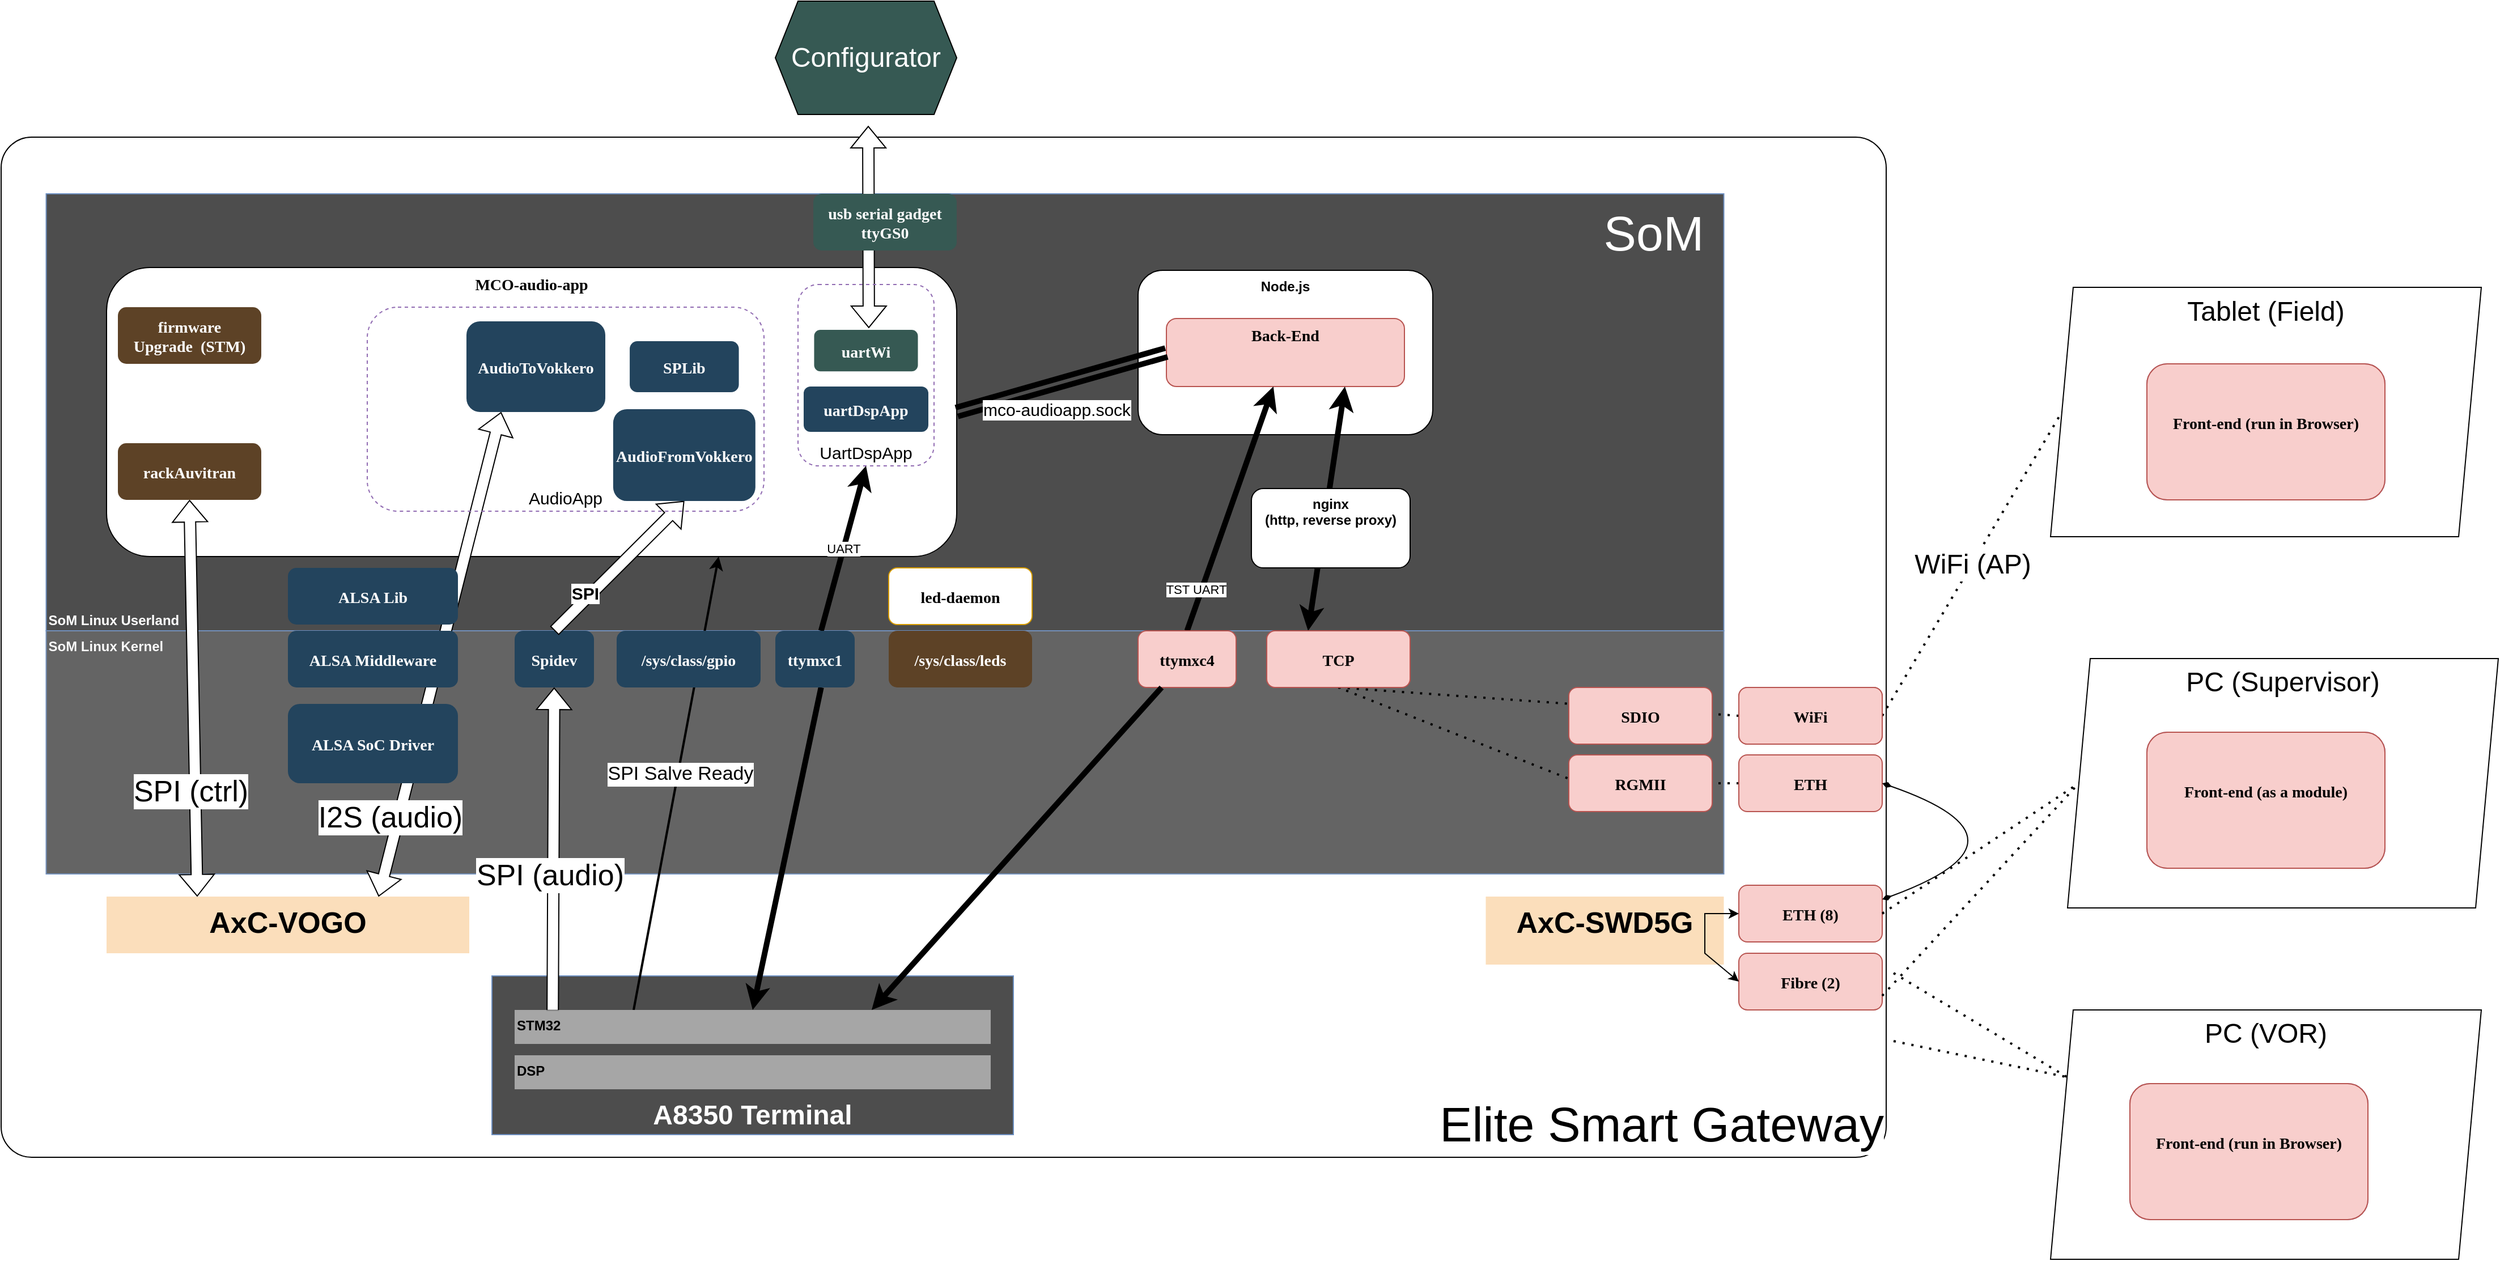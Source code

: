 <mxfile version="16.5.5" type="github">
  <diagram name="Page-1" id="2c0d36ab-eaac-3732-788b-9136903baeff">
    <mxGraphModel dx="2076" dy="1158" grid="1" gridSize="10" guides="1" tooltips="1" connect="1" arrows="1" fold="1" page="1" pageScale="1.5" pageWidth="1169" pageHeight="827" background="none" math="0" shadow="0">
      <root>
        <mxCell id="0" />
        <mxCell id="1" parent="0" />
        <mxCell id="yJEXvZF4Z7p5Rb5Mh50w-162" value="&lt;b style=&quot;font-size: 24px;&quot;&gt;&lt;font style=&quot;font-size: 24px;&quot;&gt;A8350 Terminal&lt;/font&gt;&lt;/b&gt;" style="rounded=0;whiteSpace=wrap;html=1;labelBackgroundColor=none;strokeColor=#666666;fillColor=#999999;opacity=30;verticalAlign=top;align=center;fontSize=24;fontColor=#333333;" vertex="1" parent="1">
          <mxGeometry x="1320" y="840" width="640" height="120" as="geometry" />
        </mxCell>
        <mxCell id="36HzXRvJtUE0cEunPF5f-138" value="&lt;b style=&quot;font-size: 24px;&quot;&gt;&lt;font style=&quot;font-size: 24px;&quot;&gt;A8350 Terminal&lt;/font&gt;&lt;/b&gt;" style="rounded=0;whiteSpace=wrap;html=1;labelBackgroundColor=none;strokeColor=#666666;fillColor=#BDE0F5;opacity=30;verticalAlign=top;align=center;fontSize=24;fontColor=#333333;" parent="1" vertex="1">
          <mxGeometry x="1320" y="840" width="640" height="120" as="geometry" />
        </mxCell>
        <mxCell id="yJEXvZF4Z7p5Rb5Mh50w-126" value="&lt;div style=&quot;&quot;&gt;&lt;span style=&quot;white-space: pre&quot;&gt;	&lt;/span&gt;&lt;span style=&quot;white-space: pre&quot;&gt;	&lt;/span&gt;&lt;span style=&quot;white-space: pre&quot;&gt;	&lt;/span&gt;&lt;span style=&quot;white-space: pre&quot;&gt;	&lt;/span&gt;&lt;span style=&quot;white-space: pre&quot;&gt;	&lt;/span&gt;&lt;span style=&quot;white-space: pre&quot;&gt;	&lt;/span&gt;&lt;span&gt;Elite Smart Gateway&lt;/span&gt;&lt;/div&gt;" style="rounded=1;whiteSpace=wrap;html=1;align=right;verticalAlign=bottom;fontSize=43;labelBackgroundColor=default;arcSize=3;" vertex="1" parent="1">
          <mxGeometry x="877" y="170" width="1663" height="900" as="geometry" />
        </mxCell>
        <mxCell id="yJEXvZF4Z7p5Rb5Mh50w-168" value="SoM Linux Userland" style="fillColor=#BDE0F5;strokeColor=none;opacity=30;align=left;verticalAlign=bottom;fontStyle=1;fontColor=#333333;" vertex="1" parent="1">
          <mxGeometry x="916.75" y="220" width="1480" height="385.5" as="geometry" />
        </mxCell>
        <mxCell id="yJEXvZF4Z7p5Rb5Mh50w-169" value="SoM Linux Kernel" style="fillColor=#4D4D4D;strokeColor=#6c8ebf;align=left;verticalAlign=top;fontStyle=1;" vertex="1" parent="1">
          <mxGeometry x="916.75" y="605.5" width="1480" height="214.5" as="geometry" />
        </mxCell>
        <mxCell id="yJEXvZF4Z7p5Rb5Mh50w-170" value="SoM Linux Userland" style="fillColor=#4D4D4D;strokeColor=#6c8ebf;align=left;verticalAlign=bottom;fontStyle=1;fontColor=#FFFFFF;" vertex="1" parent="1">
          <mxGeometry x="916.75" y="220" width="1480" height="385.5" as="geometry" />
        </mxCell>
        <mxCell id="yJEXvZF4Z7p5Rb5Mh50w-171" value="&lt;b style=&quot;font-size: 24px;&quot;&gt;&lt;font style=&quot;font-size: 24px;&quot;&gt;A8350 Terminal&lt;/font&gt;&lt;/b&gt;" style="rounded=0;whiteSpace=wrap;html=1;labelBackgroundColor=none;strokeColor=#6c8ebf;fillColor=#4D4D4D;verticalAlign=bottom;align=center;fontSize=24;fontColor=#FFFFFF;" vertex="1" parent="1">
          <mxGeometry x="1310" y="910" width="460" height="140" as="geometry" />
        </mxCell>
        <mxCell id="yJEXvZF4Z7p5Rb5Mh50w-172" value="DSP" style="fillColor=#FFFFFF;strokeColor=none;align=left;verticalAlign=top;fontStyle=1;fontColor=default;opacity=50;" vertex="1" parent="1">
          <mxGeometry x="1330" y="980" width="420" height="30" as="geometry" />
        </mxCell>
        <mxCell id="yJEXvZF4Z7p5Rb5Mh50w-129" value="Tablet (Field)" style="shape=parallelogram;perimeter=parallelogramPerimeter;whiteSpace=wrap;html=1;fixedSize=1;labelBackgroundColor=none;fontSize=24;size=20;verticalAlign=top;" vertex="1" parent="1">
          <mxGeometry x="2685" y="302.5" width="380" height="220" as="geometry" />
        </mxCell>
        <mxCell id="0WuZlEnzJ-5e1mdfW7h4-131" value="Node.js" style="rounded=1;whiteSpace=wrap;html=1;horizontal=1;align=center;verticalAlign=top;fontStyle=1;" parent="1" vertex="1">
          <mxGeometry x="1880" y="287.5" width="260" height="145" as="geometry" />
        </mxCell>
        <mxCell id="109" value="SoM Linux Kernel" style="fillColor=#999999;strokeColor=none;opacity=30;align=left;verticalAlign=top;fontStyle=1;fontColor=#FFFFFF;" parent="1" vertex="1">
          <mxGeometry x="916.75" y="605.5" width="1480" height="214.5" as="geometry" />
        </mxCell>
        <mxCell id="117" value="AxC-VOGO" style="fillColor=#F2931E;strokeColor=none;opacity=30;align=center;verticalAlign=top;fontStyle=1;fontSize=26;" parent="1" vertex="1">
          <mxGeometry x="970" y="840" width="320" height="50" as="geometry" />
        </mxCell>
        <mxCell id="29" value="MCO-audio-app" style="rounded=1;fontStyle=1;fontFamily=Tahoma;fontSize=14;labelBackgroundColor=none;align=center;verticalAlign=top;" parent="1" vertex="1">
          <mxGeometry x="970" y="285" width="750" height="255" as="geometry" />
        </mxCell>
        <mxCell id="36HzXRvJtUE0cEunPF5f-161" value="" style="shape=flexArrow;endArrow=classic;html=1;rounded=0;fontColor=default;exitX=0.25;exitY=0;exitDx=0;exitDy=0;fillColor=default;startArrow=block;entryX=0.5;entryY=1;entryDx=0;entryDy=0;" parent="1" target="36HzXRvJtUE0cEunPF5f-156" edge="1" source="117">
          <mxGeometry width="50" height="50" relative="1" as="geometry">
            <mxPoint x="1040" y="940" as="sourcePoint" />
            <mxPoint x="1200" y="650" as="targetPoint" />
          </mxGeometry>
        </mxCell>
        <mxCell id="36HzXRvJtUE0cEunPF5f-162" value="&lt;font style=&quot;font-size: 26px&quot;&gt;SPI (ctrl)&lt;/font&gt;" style="edgeLabel;html=1;align=center;verticalAlign=middle;resizable=0;points=[];fontColor=default;" parent="36HzXRvJtUE0cEunPF5f-161" vertex="1" connectable="0">
          <mxGeometry x="-0.47" y="5" relative="1" as="geometry">
            <mxPoint x="1" as="offset" />
          </mxGeometry>
        </mxCell>
        <mxCell id="36HzXRvJtUE0cEunPF5f-169" value="" style="shape=flexArrow;endArrow=classic;html=1;rounded=0;fontColor=default;exitX=0.75;exitY=0;exitDx=0;exitDy=0;fillColor=default;startArrow=block;entryX=0.25;entryY=1;entryDx=0;entryDy=0;" parent="1" target="36HzXRvJtUE0cEunPF5f-151" edge="1" source="117">
          <mxGeometry width="50" height="50" relative="1" as="geometry">
            <mxPoint x="1210" y="937.75" as="sourcePoint" />
            <mxPoint x="1213.25" y="487.75" as="targetPoint" />
          </mxGeometry>
        </mxCell>
        <mxCell id="36HzXRvJtUE0cEunPF5f-170" value="&lt;font style=&quot;font-size: 26px&quot;&gt;I2S (audio)&lt;/font&gt;" style="edgeLabel;html=1;align=center;verticalAlign=middle;resizable=0;points=[];fontColor=default;" parent="36HzXRvJtUE0cEunPF5f-169" vertex="1" connectable="0">
          <mxGeometry x="-0.47" y="5" relative="1" as="geometry">
            <mxPoint x="-14" y="44" as="offset" />
          </mxGeometry>
        </mxCell>
        <mxCell id="4" value="ALSA SoC Driver" style="rounded=1;fillColor=#23445D;gradientColor=none;strokeColor=none;fontColor=#FFFFFF;fontStyle=1;fontFamily=Tahoma;fontSize=14" parent="1" vertex="1">
          <mxGeometry x="1130" y="670" width="150" height="70" as="geometry" />
        </mxCell>
        <mxCell id="36HzXRvJtUE0cEunPF5f-130" value="ALSA Middleware" style="rounded=1;fillColor=#23445D;gradientColor=none;strokeColor=none;fontColor=#FFFFFF;fontStyle=1;fontFamily=Tahoma;fontSize=14" parent="1" vertex="1">
          <mxGeometry x="1130" y="605.5" width="150" height="50" as="geometry" />
        </mxCell>
        <mxCell id="36HzXRvJtUE0cEunPF5f-131" value="ALSA Lib" style="rounded=1;fillColor=#23445D;gradientColor=none;strokeColor=none;fontColor=#FFFFFF;fontStyle=1;fontFamily=Tahoma;fontSize=14" parent="1" vertex="1">
          <mxGeometry x="1130" y="550" width="150" height="50" as="geometry" />
        </mxCell>
        <mxCell id="36HzXRvJtUE0cEunPF5f-132" value="Spidev" style="rounded=1;fillColor=#23445D;gradientColor=none;strokeColor=none;fontColor=#FFFFFF;fontStyle=1;fontFamily=Tahoma;fontSize=14" parent="1" vertex="1">
          <mxGeometry x="1330" y="605.5" width="70" height="50" as="geometry" />
        </mxCell>
        <mxCell id="36HzXRvJtUE0cEunPF5f-140" value="" style="shape=flexArrow;endArrow=classic;html=1;rounded=0;fontColor=default;exitX=0.08;exitY=0.029;exitDx=0;exitDy=0;fillColor=default;exitPerimeter=0;" parent="1" source="36HzXRvJtUE0cEunPF5f-173" target="36HzXRvJtUE0cEunPF5f-132" edge="1">
          <mxGeometry width="50" height="50" relative="1" as="geometry">
            <mxPoint x="1385" y="940" as="sourcePoint" />
            <mxPoint x="1410" y="950" as="targetPoint" />
          </mxGeometry>
        </mxCell>
        <mxCell id="36HzXRvJtUE0cEunPF5f-141" value="&lt;font style=&quot;font-size: 26px&quot;&gt;SPI (audio)&lt;/font&gt;" style="edgeLabel;html=1;align=center;verticalAlign=middle;resizable=0;points=[];fontColor=default;" parent="36HzXRvJtUE0cEunPF5f-140" vertex="1" connectable="0">
          <mxGeometry x="-0.47" y="5" relative="1" as="geometry">
            <mxPoint x="2" y="-45" as="offset" />
          </mxGeometry>
        </mxCell>
        <mxCell id="36HzXRvJtUE0cEunPF5f-142" value="" style="endArrow=none;html=1;rounded=0;fontSize=26;fontColor=default;fillColor=#d5e8d4;entryX=0.25;entryY=0;entryDx=0;entryDy=0;strokeWidth=2;endFill=0;startArrow=classic;startFill=1;sketch=0;strokeColor=#000000;" parent="1" target="36HzXRvJtUE0cEunPF5f-173" edge="1">
          <mxGeometry relative="1" as="geometry">
            <mxPoint x="1510" y="540" as="sourcePoint" />
            <mxPoint x="1470" y="940" as="targetPoint" />
          </mxGeometry>
        </mxCell>
        <mxCell id="36HzXRvJtUE0cEunPF5f-143" value="SPI Salve Ready" style="edgeLabel;resizable=0;html=1;align=center;verticalAlign=middle;labelBackgroundColor=default;fontSize=17;fontColor=default;strokeColor=#926DB3;fillColor=none;" parent="36HzXRvJtUE0cEunPF5f-142" connectable="0" vertex="1">
          <mxGeometry relative="1" as="geometry">
            <mxPoint x="3" y="-8" as="offset" />
          </mxGeometry>
        </mxCell>
        <mxCell id="36HzXRvJtUE0cEunPF5f-148" value="" style="shape=flexArrow;endArrow=classic;html=1;rounded=0;fontColor=default;exitX=0.5;exitY=0;exitDx=0;exitDy=0;fillColor=default;entryX=0.5;entryY=1;entryDx=0;entryDy=0;" parent="1" source="36HzXRvJtUE0cEunPF5f-132" target="36HzXRvJtUE0cEunPF5f-144" edge="1">
          <mxGeometry width="50" height="50" relative="1" as="geometry">
            <mxPoint x="1364.16" y="712.25" as="sourcePoint" />
            <mxPoint x="1362.781" y="427.75" as="targetPoint" />
          </mxGeometry>
        </mxCell>
        <mxCell id="36HzXRvJtUE0cEunPF5f-149" value="&lt;font style=&quot;font-size: 15px;&quot;&gt;&lt;span style=&quot;font-size: 15px;&quot;&gt;SPI&lt;/span&gt;&lt;/font&gt;" style="edgeLabel;html=1;align=center;verticalAlign=middle;resizable=0;points=[];fontColor=default;fontStyle=1;fontSize=15;" parent="36HzXRvJtUE0cEunPF5f-148" vertex="1" connectable="0">
          <mxGeometry x="-0.47" y="5" relative="1" as="geometry">
            <mxPoint as="offset" />
          </mxGeometry>
        </mxCell>
        <mxCell id="36HzXRvJtUE0cEunPF5f-171" value="" style="shape=flexArrow;endArrow=classic;html=1;rounded=0;fontColor=default;exitX=0.25;exitY=0;exitDx=0;exitDy=0;fillColor=default;startArrow=block;" parent="1" edge="1">
          <mxGeometry width="50" height="50" relative="1" as="geometry">
            <mxPoint x="1642.47" y="338.5" as="sourcePoint" />
            <mxPoint x="1642" y="160" as="targetPoint" />
          </mxGeometry>
        </mxCell>
        <mxCell id="36HzXRvJtUE0cEunPF5f-154" value="usb serial gadget&#xa;ttyGS0" style="rounded=1;fillColor=#365953;gradientColor=none;strokeColor=none;fontColor=#FFFFFF;fontStyle=1;fontFamily=Tahoma;fontSize=14" parent="1" vertex="1">
          <mxGeometry x="1593.5" y="220" width="126.5" height="50" as="geometry" />
        </mxCell>
        <mxCell id="36HzXRvJtUE0cEunPF5f-155" value="firmware&#xa;Upgrade  (STM)" style="rounded=1;fillColor=#5D4226;gradientColor=none;strokeColor=none;fontColor=#FFFFFF;fontStyle=1;fontFamily=Tahoma;fontSize=14" parent="1" vertex="1">
          <mxGeometry x="980" y="320" width="126.5" height="50" as="geometry" />
        </mxCell>
        <mxCell id="36HzXRvJtUE0cEunPF5f-156" value="rackAuvitran" style="rounded=1;fillColor=#5D4226;gradientColor=none;strokeColor=none;fontColor=#FFFFFF;fontStyle=1;fontFamily=Tahoma;fontSize=14" parent="1" vertex="1">
          <mxGeometry x="980" y="440" width="126.5" height="50" as="geometry" />
        </mxCell>
        <mxCell id="36HzXRvJtUE0cEunPF5f-159" value="" style="group;verticalAlign=bottom;" parent="1" vertex="1" connectable="0">
          <mxGeometry x="1580" y="300" width="140" height="220" as="geometry" />
        </mxCell>
        <mxCell id="36HzXRvJtUE0cEunPF5f-157" value="UartDspApp" style="rounded=1;whiteSpace=wrap;html=1;labelBackgroundColor=none;fontSize=15;fontColor=default;strokeColor=#926DB3;fillColor=none;dashed=1;verticalAlign=bottom;" parent="36HzXRvJtUE0cEunPF5f-159" vertex="1">
          <mxGeometry width="120" height="160" as="geometry" />
        </mxCell>
        <mxCell id="36HzXRvJtUE0cEunPF5f-152" value="uartDspApp" style="rounded=1;fillColor=#23445D;gradientColor=none;strokeColor=none;fontColor=#FFFFFF;fontStyle=1;fontFamily=Tahoma;fontSize=14" parent="36HzXRvJtUE0cEunPF5f-159" vertex="1">
          <mxGeometry x="5" y="90" width="110" height="40" as="geometry" />
        </mxCell>
        <mxCell id="36HzXRvJtUE0cEunPF5f-153" value="uartWi" style="rounded=1;fillColor=#365953;gradientColor=none;strokeColor=none;fontColor=#FFFFFF;fontStyle=1;fontFamily=Tahoma;fontSize=14" parent="36HzXRvJtUE0cEunPF5f-159" vertex="1">
          <mxGeometry x="14.23" y="40" width="91.54" height="36.67" as="geometry" />
        </mxCell>
        <mxCell id="36HzXRvJtUE0cEunPF5f-160" value="" style="group;verticalAlign=bottom;" parent="1" vertex="1" connectable="0">
          <mxGeometry x="1200" y="320" width="350" height="180" as="geometry" />
        </mxCell>
        <mxCell id="36HzXRvJtUE0cEunPF5f-158" value="AudioApp" style="rounded=1;whiteSpace=wrap;html=1;labelBackgroundColor=none;fontSize=15;fontColor=default;strokeColor=#926DB3;fillColor=none;dashed=1;verticalAlign=bottom;" parent="36HzXRvJtUE0cEunPF5f-160" vertex="1">
          <mxGeometry width="350.0" height="180" as="geometry" />
        </mxCell>
        <mxCell id="36HzXRvJtUE0cEunPF5f-144" value="AudioFromVokkero" style="rounded=1;fillColor=#23445D;gradientColor=none;strokeColor=none;fontColor=#FFFFFF;fontStyle=1;fontFamily=Tahoma;fontSize=14" parent="36HzXRvJtUE0cEunPF5f-160" vertex="1">
          <mxGeometry x="216.93" y="90" width="125.475" height="81" as="geometry" />
        </mxCell>
        <mxCell id="10" value="SPLib" style="rounded=1;fillColor=#23445D;gradientColor=none;strokeColor=none;fontColor=#FFFFFF;fontStyle=1;fontFamily=Tahoma;fontSize=14" parent="36HzXRvJtUE0cEunPF5f-160" vertex="1">
          <mxGeometry x="231.543" y="30" width="96.25" height="45" as="geometry" />
        </mxCell>
        <mxCell id="36HzXRvJtUE0cEunPF5f-151" value="AudioToVokkero" style="rounded=1;fillColor=#23445D;gradientColor=none;strokeColor=none;fontColor=#FFFFFF;fontStyle=1;fontFamily=Tahoma;fontSize=14" parent="36HzXRvJtUE0cEunPF5f-160" vertex="1">
          <mxGeometry x="87.5" y="12.5" width="122.5" height="80" as="geometry" />
        </mxCell>
        <mxCell id="36HzXRvJtUE0cEunPF5f-166" value="/sys/class/leds" style="rounded=1;fillColor=#5D4226;gradientColor=none;strokeColor=none;fontColor=#FFFFFF;fontStyle=1;fontFamily=Tahoma;fontSize=14" parent="1" vertex="1">
          <mxGeometry x="1660" y="605.5" width="126.5" height="50" as="geometry" />
        </mxCell>
        <mxCell id="36HzXRvJtUE0cEunPF5f-167" value="led-daemon" style="rounded=1;fillColor=#FFFFFF;strokeColor=#d79b00;fontStyle=1;fontFamily=Tahoma;fontSize=14;" parent="1" vertex="1">
          <mxGeometry x="1660" y="550" width="126.5" height="50" as="geometry" />
        </mxCell>
        <mxCell id="0WuZlEnzJ-5e1mdfW7h4-124" value="Front-end (run in Browser)&#xa;" style="rounded=1;fillColor=#e1d5e7;strokeColor=#9673a6;fontStyle=1;fontFamily=Tahoma;fontSize=14;labelBackgroundColor=none;align=center;verticalAlign=middle;" parent="1" vertex="1">
          <mxGeometry x="2770" y="370" width="210" height="120" as="geometry" />
        </mxCell>
        <mxCell id="0WuZlEnzJ-5e1mdfW7h4-123" value="Back-End" style="rounded=1;fillColor=#f8cecc;strokeColor=#b85450;fontStyle=1;fontFamily=Tahoma;fontSize=14;labelBackgroundColor=none;align=center;verticalAlign=top;" parent="1" vertex="1">
          <mxGeometry x="1905" y="330" width="210" height="60" as="geometry" />
        </mxCell>
        <mxCell id="0WuZlEnzJ-5e1mdfW7h4-134" value="UART" style="endArrow=classic;startArrow=none;html=1;rounded=0;entryX=0.5;entryY=1;entryDx=0;entryDy=0;strokeWidth=5;exitX=0.5;exitY=0;exitDx=0;exitDy=0;" parent="1" target="36HzXRvJtUE0cEunPF5f-157" edge="1">
          <mxGeometry width="50" height="50" relative="1" as="geometry">
            <mxPoint x="1600.365" y="605.5" as="sourcePoint" />
            <mxPoint x="2042.5" y="500" as="targetPoint" />
          </mxGeometry>
        </mxCell>
        <mxCell id="0WuZlEnzJ-5e1mdfW7h4-146" value="UART" style="endArrow=classic;startArrow=classic;html=1;rounded=0;entryX=0.75;entryY=1;entryDx=0;entryDy=0;strokeWidth=5;exitX=0.75;exitY=1;exitDx=0;exitDy=0;" parent="1" target="0WuZlEnzJ-5e1mdfW7h4-123" edge="1">
          <mxGeometry width="50" height="50" relative="1" as="geometry">
            <mxPoint x="2030" y="605.5" as="sourcePoint" />
            <mxPoint x="1650" y="470" as="targetPoint" />
          </mxGeometry>
        </mxCell>
        <mxCell id="0WuZlEnzJ-5e1mdfW7h4-136" value="&lt;font style=&quot;font-size: 15px&quot;&gt;mco-audioapp.sock&lt;/font&gt;" style="shape=link;html=1;rounded=0;strokeColor=#000000;strokeWidth=5;exitX=1;exitY=0.5;exitDx=0;exitDy=0;entryX=0;entryY=0.5;entryDx=0;entryDy=0;labelBackgroundColor=default;" parent="1" source="29" target="0WuZlEnzJ-5e1mdfW7h4-123" edge="1">
          <mxGeometry x="-0.111" y="-22" width="100" relative="1" as="geometry">
            <mxPoint x="1960" y="1060" as="sourcePoint" />
            <mxPoint x="2060" y="1060" as="targetPoint" />
            <mxPoint as="offset" />
          </mxGeometry>
        </mxCell>
        <mxCell id="0WuZlEnzJ-5e1mdfW7h4-137" value="nginx&lt;br&gt;(http, reverse proxy)" style="rounded=1;whiteSpace=wrap;html=1;horizontal=1;align=center;verticalAlign=top;fontStyle=1;fillColor=#FFFFFF;" parent="1" vertex="1">
          <mxGeometry x="1980" y="480" width="140" height="70" as="geometry" />
        </mxCell>
        <mxCell id="0WuZlEnzJ-5e1mdfW7h4-140" value="TST UART" style="endArrow=classic;startArrow=none;html=1;rounded=0;strokeWidth=5;exitX=0.5;exitY=0;exitDx=0;exitDy=0;" parent="1" source="0WuZlEnzJ-5e1mdfW7h4-125" target="0WuZlEnzJ-5e1mdfW7h4-123" edge="1">
          <mxGeometry x="-0.687" y="5" width="50" height="50" relative="1" as="geometry">
            <mxPoint x="1630" y="980" as="sourcePoint" />
            <mxPoint x="1650" y="470" as="targetPoint" />
            <mxPoint y="-1" as="offset" />
          </mxGeometry>
        </mxCell>
        <mxCell id="0WuZlEnzJ-5e1mdfW7h4-142" value="TCP" style="rounded=1;fillColor=#f8cecc;strokeColor=#b85450;fontStyle=1;fontFamily=Tahoma;fontSize=14" parent="1" vertex="1">
          <mxGeometry x="1993.5" y="605.5" width="126.5" height="50" as="geometry" />
        </mxCell>
        <mxCell id="0WuZlEnzJ-5e1mdfW7h4-125" value="ttymxc4" style="rounded=1;fillColor=#f8cecc;strokeColor=#b85450;fontStyle=1;fontFamily=Tahoma;fontSize=14" parent="1" vertex="1">
          <mxGeometry x="1880" y="605.5" width="86.5" height="50" as="geometry" />
        </mxCell>
        <mxCell id="0WuZlEnzJ-5e1mdfW7h4-143" value="" style="endArrow=none;startArrow=classic;html=1;rounded=0;strokeWidth=5;exitX=0.75;exitY=0;exitDx=0;exitDy=0;" parent="1" source="36HzXRvJtUE0cEunPF5f-173" target="0WuZlEnzJ-5e1mdfW7h4-125" edge="1">
          <mxGeometry width="50" height="50" relative="1" as="geometry">
            <mxPoint x="1770" y="970" as="sourcePoint" />
            <mxPoint x="1979.18" y="390" as="targetPoint" />
          </mxGeometry>
        </mxCell>
        <mxCell id="0WuZlEnzJ-5e1mdfW7h4-145" value="WiFi" style="rounded=1;fillColor=#f8cecc;strokeColor=#b85450;fontStyle=1;fontFamily=Tahoma;fontSize=14" parent="1" vertex="1">
          <mxGeometry x="2410" y="655.5" width="126.5" height="50" as="geometry" />
        </mxCell>
        <mxCell id="36HzXRvJtUE0cEunPF5f-133" value="/sys/class/gpio" style="rounded=1;fillColor=#23445D;gradientColor=none;strokeColor=none;fontColor=#FFFFFF;fontStyle=1;fontFamily=Tahoma;fontSize=14" parent="1" vertex="1">
          <mxGeometry x="1420" y="605.5" width="127" height="50" as="geometry" />
        </mxCell>
        <mxCell id="yJEXvZF4Z7p5Rb5Mh50w-124" value="" style="endArrow=none;startArrow=classic;html=1;rounded=0;entryX=0.5;entryY=1;entryDx=0;entryDy=0;strokeWidth=5;exitX=0.5;exitY=0;exitDx=0;exitDy=0;" edge="1" parent="1" source="36HzXRvJtUE0cEunPF5f-173">
          <mxGeometry width="50" height="50" relative="1" as="geometry">
            <mxPoint x="1620" y="970" as="sourcePoint" />
            <mxPoint x="1600.365" y="655.5" as="targetPoint" />
          </mxGeometry>
        </mxCell>
        <mxCell id="yJEXvZF4Z7p5Rb5Mh50w-125" value="ttymxc1" style="rounded=1;fillColor=#23445D;gradientColor=none;strokeColor=none;fontColor=#FFFFFF;fontStyle=1;fontFamily=Tahoma;fontSize=14" vertex="1" parent="1">
          <mxGeometry x="1560" y="605.5" width="70" height="50" as="geometry" />
        </mxCell>
        <mxCell id="yJEXvZF4Z7p5Rb5Mh50w-127" value="SoM" style="text;html=1;strokeColor=none;fillColor=none;align=center;verticalAlign=middle;whiteSpace=wrap;rounded=0;labelBackgroundColor=none;fontSize=43;fontColor=#FFFFFF;" vertex="1" parent="1">
          <mxGeometry x="2300" y="240" width="70" height="30" as="geometry" />
        </mxCell>
        <mxCell id="yJEXvZF4Z7p5Rb5Mh50w-128" value="Configurator" style="shape=hexagon;perimeter=hexagonPerimeter2;whiteSpace=wrap;html=1;fixedSize=1;labelBackgroundColor=none;fontSize=24;fillColor=#365953;fontColor=#FFFFFF;" vertex="1" parent="1">
          <mxGeometry x="1560" y="50" width="160" height="100" as="geometry" />
        </mxCell>
        <mxCell id="yJEXvZF4Z7p5Rb5Mh50w-130" value="" style="endArrow=none;dashed=1;html=1;dashPattern=1 3;strokeWidth=2;rounded=0;fontSize=24;entryX=0.5;entryY=1;entryDx=0;entryDy=0;exitX=0;exitY=0.5;exitDx=0;exitDy=0;startArrow=none;" edge="1" parent="1" source="yJEXvZF4Z7p5Rb5Mh50w-135" target="0WuZlEnzJ-5e1mdfW7h4-142">
          <mxGeometry width="50" height="50" relative="1" as="geometry">
            <mxPoint x="2200" y="717.5" as="sourcePoint" />
            <mxPoint x="2000" y="610" as="targetPoint" />
            <Array as="points">
              <mxPoint x="2270" y="740" />
            </Array>
          </mxGeometry>
        </mxCell>
        <mxCell id="yJEXvZF4Z7p5Rb5Mh50w-131" value="" style="endArrow=none;dashed=1;html=1;dashPattern=1 3;strokeWidth=2;rounded=0;fontSize=24;entryX=0.5;entryY=1;entryDx=0;entryDy=0;exitX=0;exitY=0.5;exitDx=0;exitDy=0;startArrow=none;" edge="1" parent="1" source="yJEXvZF4Z7p5Rb5Mh50w-159" target="0WuZlEnzJ-5e1mdfW7h4-142">
          <mxGeometry width="50" height="50" relative="1" as="geometry">
            <mxPoint x="1950" y="660" as="sourcePoint" />
            <mxPoint x="2000" y="610" as="targetPoint" />
          </mxGeometry>
        </mxCell>
        <mxCell id="yJEXvZF4Z7p5Rb5Mh50w-132" value="WiFi (AP)" style="endArrow=none;dashed=1;html=1;dashPattern=1 3;strokeWidth=2;rounded=0;fontSize=24;entryX=0;entryY=0.5;entryDx=0;entryDy=0;exitX=1;exitY=0.5;exitDx=0;exitDy=0;" edge="1" parent="1" source="0WuZlEnzJ-5e1mdfW7h4-145" target="yJEXvZF4Z7p5Rb5Mh50w-129">
          <mxGeometry width="50" height="50" relative="1" as="geometry">
            <mxPoint x="2210" y="700" as="sourcePoint" />
            <mxPoint x="2260" y="650" as="targetPoint" />
          </mxGeometry>
        </mxCell>
        <mxCell id="yJEXvZF4Z7p5Rb5Mh50w-135" value="ETH" style="rounded=1;fillColor=#f8cecc;strokeColor=#b85450;fontStyle=1;fontFamily=Tahoma;fontSize=14" vertex="1" parent="1">
          <mxGeometry x="2410" y="715" width="126.5" height="50" as="geometry" />
        </mxCell>
        <mxCell id="yJEXvZF4Z7p5Rb5Mh50w-136" value="Fibre (2)" style="rounded=1;fillColor=#f8cecc;strokeColor=#b85450;fontStyle=1;fontFamily=Tahoma;fontSize=14" vertex="1" parent="1">
          <mxGeometry x="2410" y="890" width="126.5" height="50" as="geometry" />
        </mxCell>
        <mxCell id="yJEXvZF4Z7p5Rb5Mh50w-137" value="AxC-SWD5G" style="fillColor=#F2931E;strokeColor=none;opacity=30;align=center;verticalAlign=top;fontStyle=1;fontSize=26;" vertex="1" parent="1">
          <mxGeometry x="2186.75" y="840" width="210" height="60" as="geometry" />
        </mxCell>
        <mxCell id="yJEXvZF4Z7p5Rb5Mh50w-139" value="ETH (8)" style="rounded=1;fillColor=#f8cecc;strokeColor=#b85450;fontStyle=1;fontFamily=Tahoma;fontSize=14" vertex="1" parent="1">
          <mxGeometry x="2410" y="830" width="126.5" height="50" as="geometry" />
        </mxCell>
        <mxCell id="yJEXvZF4Z7p5Rb5Mh50w-140" value="" style="curved=1;endArrow=diamondThin;html=1;rounded=0;fontSize=24;exitX=1;exitY=0.25;exitDx=0;exitDy=0;entryX=1;entryY=0.5;entryDx=0;entryDy=0;startArrow=diamondThin;startFill=1;endFill=1;" edge="1" parent="1" source="yJEXvZF4Z7p5Rb5Mh50w-139" target="yJEXvZF4Z7p5Rb5Mh50w-135">
          <mxGeometry width="50" height="50" relative="1" as="geometry">
            <mxPoint x="2870" y="910" as="sourcePoint" />
            <mxPoint x="2890" y="770" as="targetPoint" />
            <Array as="points">
              <mxPoint x="2680" y="790" />
            </Array>
          </mxGeometry>
        </mxCell>
        <mxCell id="yJEXvZF4Z7p5Rb5Mh50w-143" value="PC (Supervisor)" style="shape=parallelogram;perimeter=parallelogramPerimeter;whiteSpace=wrap;html=1;fixedSize=1;labelBackgroundColor=none;fontSize=24;size=20;verticalAlign=top;" vertex="1" parent="1">
          <mxGeometry x="2700" y="630" width="380" height="220" as="geometry" />
        </mxCell>
        <mxCell id="yJEXvZF4Z7p5Rb5Mh50w-144" value="Front-end (as a module)&#xa;" style="rounded=1;fillColor=#e1d5e7;strokeColor=#9673a6;fontStyle=1;fontFamily=Tahoma;fontSize=14;labelBackgroundColor=none;align=center;verticalAlign=middle;" vertex="1" parent="1">
          <mxGeometry x="2770" y="695" width="210" height="120" as="geometry" />
        </mxCell>
        <mxCell id="yJEXvZF4Z7p5Rb5Mh50w-145" value="" style="endArrow=none;dashed=1;html=1;dashPattern=1 3;strokeWidth=2;rounded=0;fontSize=24;entryX=0;entryY=0.5;entryDx=0;entryDy=0;exitX=1;exitY=0.5;exitDx=0;exitDy=0;" edge="1" parent="1" source="yJEXvZF4Z7p5Rb5Mh50w-139" target="yJEXvZF4Z7p5Rb5Mh50w-143">
          <mxGeometry width="50" height="50" relative="1" as="geometry">
            <mxPoint x="2546.5" y="690.5" as="sourcePoint" />
            <mxPoint x="2705" y="422.5" as="targetPoint" />
          </mxGeometry>
        </mxCell>
        <mxCell id="yJEXvZF4Z7p5Rb5Mh50w-146" value="" style="endArrow=none;dashed=1;html=1;dashPattern=1 3;strokeWidth=2;rounded=0;fontSize=24;entryX=0;entryY=0.5;entryDx=0;entryDy=0;exitX=1;exitY=0.75;exitDx=0;exitDy=0;" edge="1" parent="1" source="yJEXvZF4Z7p5Rb5Mh50w-136" target="yJEXvZF4Z7p5Rb5Mh50w-143">
          <mxGeometry width="50" height="50" relative="1" as="geometry">
            <mxPoint x="2546.5" y="690.5" as="sourcePoint" />
            <mxPoint x="2705" y="422.5" as="targetPoint" />
          </mxGeometry>
        </mxCell>
        <mxCell id="yJEXvZF4Z7p5Rb5Mh50w-147" value="PC (VOR)" style="shape=parallelogram;perimeter=parallelogramPerimeter;whiteSpace=wrap;html=1;fixedSize=1;labelBackgroundColor=none;fontSize=24;size=20;verticalAlign=top;" vertex="1" parent="1">
          <mxGeometry x="2685" y="940" width="380" height="220" as="geometry" />
        </mxCell>
        <mxCell id="yJEXvZF4Z7p5Rb5Mh50w-148" value="Front-end (run in Browser)&#xa;" style="rounded=1;fillColor=#e1d5e7;strokeColor=#9673a6;fontStyle=1;fontFamily=Tahoma;fontSize=14;labelBackgroundColor=none;align=center;verticalAlign=middle;" vertex="1" parent="1">
          <mxGeometry x="2755" y="1005" width="210" height="120" as="geometry" />
        </mxCell>
        <mxCell id="yJEXvZF4Z7p5Rb5Mh50w-149" value="" style="endArrow=none;dashed=1;html=1;dashPattern=1 3;strokeWidth=2;rounded=0;fontSize=24;entryX=0;entryY=0.25;entryDx=0;entryDy=0;exitX=1;exitY=0.75;exitDx=0;exitDy=0;" edge="1" parent="1" target="yJEXvZF4Z7p5Rb5Mh50w-147">
          <mxGeometry width="50" height="50" relative="1" as="geometry">
            <mxPoint x="2546.5" y="967.5" as="sourcePoint" />
            <mxPoint x="2720" y="750" as="targetPoint" />
          </mxGeometry>
        </mxCell>
        <mxCell id="yJEXvZF4Z7p5Rb5Mh50w-150" value="" style="endArrow=none;dashed=1;html=1;dashPattern=1 3;strokeWidth=2;rounded=0;fontSize=24;entryX=0;entryY=0.25;entryDx=0;entryDy=0;exitX=1;exitY=0.5;exitDx=0;exitDy=0;" edge="1" parent="1" target="yJEXvZF4Z7p5Rb5Mh50w-147">
          <mxGeometry width="50" height="50" relative="1" as="geometry">
            <mxPoint x="2546.5" y="907.5" as="sourcePoint" />
            <mxPoint x="2720" y="750" as="targetPoint" />
          </mxGeometry>
        </mxCell>
        <mxCell id="yJEXvZF4Z7p5Rb5Mh50w-154" value="Front-end (run in Browser)&#xa;" style="rounded=1;fillColor=#f8cecc;strokeColor=#b85450;fontStyle=1;fontFamily=Tahoma;fontSize=14;labelBackgroundColor=none;align=center;verticalAlign=middle;" vertex="1" parent="1">
          <mxGeometry x="2770" y="370" width="210" height="120" as="geometry" />
        </mxCell>
        <mxCell id="yJEXvZF4Z7p5Rb5Mh50w-155" value="Front-end (as a module)&#xa;" style="rounded=1;fillColor=#f8cecc;strokeColor=#b85450;fontStyle=1;fontFamily=Tahoma;fontSize=14;labelBackgroundColor=none;align=center;verticalAlign=middle;" vertex="1" parent="1">
          <mxGeometry x="2770" y="695" width="210" height="120" as="geometry" />
        </mxCell>
        <mxCell id="yJEXvZF4Z7p5Rb5Mh50w-156" value="Front-end (run in Browser)&#xa;" style="rounded=1;fillColor=#f8cecc;strokeColor=#b85450;fontStyle=1;fontFamily=Tahoma;fontSize=14;labelBackgroundColor=none;align=center;verticalAlign=middle;" vertex="1" parent="1">
          <mxGeometry x="2755" y="1005" width="210" height="120" as="geometry" />
        </mxCell>
        <mxCell id="yJEXvZF4Z7p5Rb5Mh50w-159" value="WiFi" style="rounded=1;fillColor=#f8cecc;strokeColor=#b85450;fontStyle=1;fontFamily=Tahoma;fontSize=14" vertex="1" parent="1">
          <mxGeometry x="2410" y="655.5" width="126.5" height="50" as="geometry" />
        </mxCell>
        <mxCell id="yJEXvZF4Z7p5Rb5Mh50w-161" value="TCP" style="rounded=1;fillColor=#f8cecc;strokeColor=#b85450;fontStyle=1;fontFamily=Tahoma;fontSize=14" vertex="1" parent="1">
          <mxGeometry x="1993.5" y="605.5" width="126.5" height="50" as="geometry" />
        </mxCell>
        <mxCell id="36HzXRvJtUE0cEunPF5f-173" value="STM32&#xa;" style="fillColor=default;strokeColor=none;align=left;verticalAlign=top;fontStyle=1;fontColor=default;opacity=50;" parent="1" vertex="1">
          <mxGeometry x="1330" y="940" width="420" height="30" as="geometry" />
        </mxCell>
        <mxCell id="yJEXvZF4Z7p5Rb5Mh50w-177" value="" style="endArrow=classic;startArrow=classic;html=1;rounded=0;labelBackgroundColor=default;fontSize=24;fontColor=default;entryX=0;entryY=0.5;entryDx=0;entryDy=0;exitX=0;exitY=0.5;exitDx=0;exitDy=0;" edge="1" parent="1" source="yJEXvZF4Z7p5Rb5Mh50w-136" target="yJEXvZF4Z7p5Rb5Mh50w-139">
          <mxGeometry width="50" height="50" relative="1" as="geometry">
            <mxPoint x="2220" y="920" as="sourcePoint" />
            <mxPoint x="2270" y="870" as="targetPoint" />
            <Array as="points">
              <mxPoint x="2380" y="890" />
              <mxPoint x="2380" y="855" />
            </Array>
          </mxGeometry>
        </mxCell>
        <mxCell id="yJEXvZF4Z7p5Rb5Mh50w-133" value="RGMII" style="rounded=1;fillColor=#f8cecc;strokeColor=#b85450;fontStyle=1;fontFamily=Tahoma;fontSize=14" vertex="1" parent="1">
          <mxGeometry x="2260" y="715" width="126.5" height="50" as="geometry" />
        </mxCell>
        <mxCell id="yJEXvZF4Z7p5Rb5Mh50w-134" value="SDIO" style="rounded=1;fillColor=#f8cecc;strokeColor=#b85450;fontStyle=1;fontFamily=Tahoma;fontSize=14" vertex="1" parent="1">
          <mxGeometry x="2260" y="655.5" width="126.5" height="50" as="geometry" />
        </mxCell>
      </root>
    </mxGraphModel>
  </diagram>
</mxfile>

